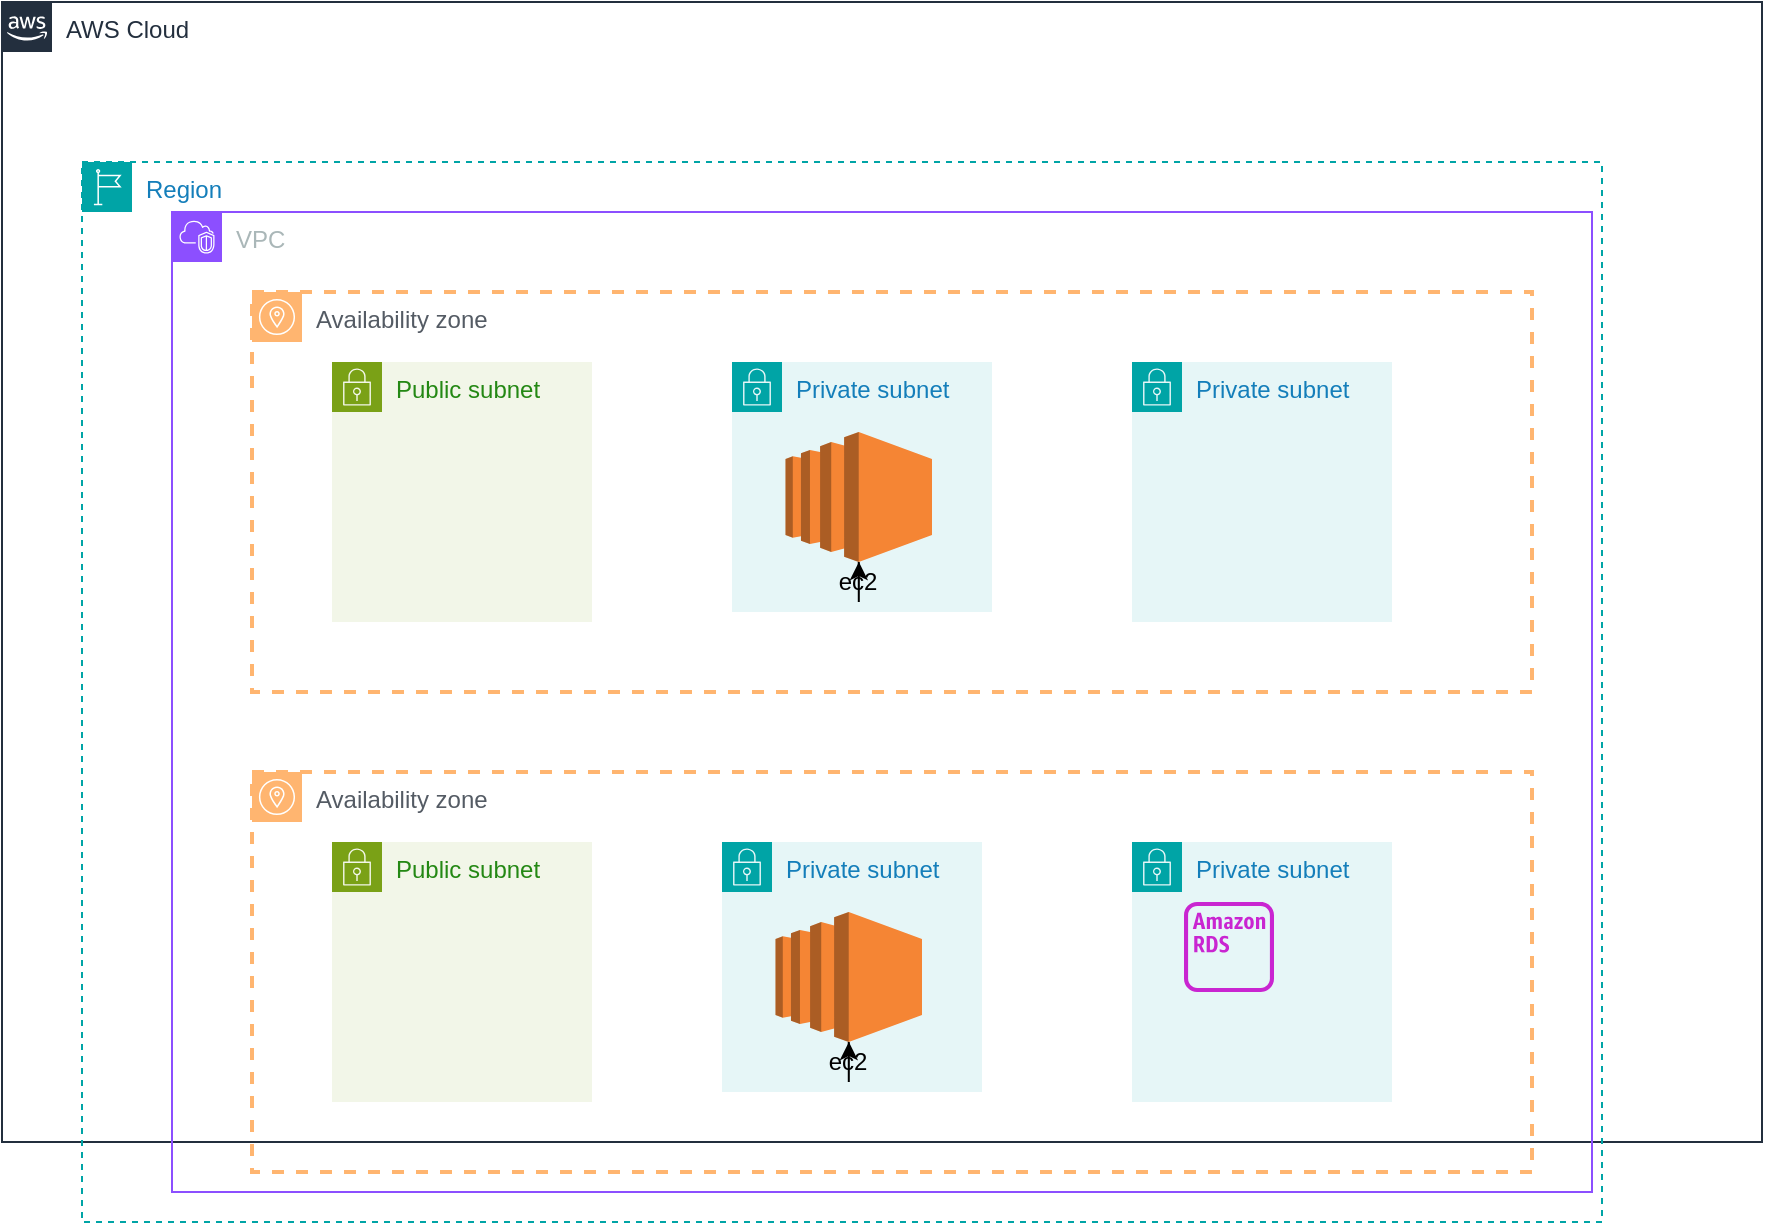 <mxfile version="24.5.2" type="device">
  <diagram name="Page-1" id="-KsBf5FWpyYS4JY7O0eV">
    <mxGraphModel dx="1900" dy="534" grid="1" gridSize="10" guides="1" tooltips="1" connect="1" arrows="1" fold="1" page="1" pageScale="1" pageWidth="850" pageHeight="1100" math="0" shadow="0">
      <root>
        <mxCell id="0" />
        <mxCell id="1" parent="0" />
        <mxCell id="qM04f7ag3xPf2gGg9zvM-4" value="AWS Cloud" style="points=[[0,0],[0.25,0],[0.5,0],[0.75,0],[1,0],[1,0.25],[1,0.5],[1,0.75],[1,1],[0.75,1],[0.5,1],[0.25,1],[0,1],[0,0.75],[0,0.5],[0,0.25]];outlineConnect=0;gradientColor=none;html=1;whiteSpace=wrap;fontSize=12;fontStyle=0;container=1;pointerEvents=0;collapsible=0;recursiveResize=0;shape=mxgraph.aws4.group;grIcon=mxgraph.aws4.group_aws_cloud_alt;strokeColor=#232F3E;fillColor=none;verticalAlign=top;align=left;spacingLeft=30;fontColor=#232F3E;dashed=0;" vertex="1" parent="1">
          <mxGeometry x="-80" y="200" width="880" height="570" as="geometry" />
        </mxCell>
        <mxCell id="qM04f7ag3xPf2gGg9zvM-5" value="Region" style="points=[[0,0],[0.25,0],[0.5,0],[0.75,0],[1,0],[1,0.25],[1,0.5],[1,0.75],[1,1],[0.75,1],[0.5,1],[0.25,1],[0,1],[0,0.75],[0,0.5],[0,0.25]];outlineConnect=0;gradientColor=none;html=1;whiteSpace=wrap;fontSize=12;fontStyle=0;container=1;pointerEvents=0;collapsible=0;recursiveResize=0;shape=mxgraph.aws4.group;grIcon=mxgraph.aws4.group_region;strokeColor=#00A4A6;fillColor=none;verticalAlign=top;align=left;spacingLeft=30;fontColor=#147EBA;dashed=1;" vertex="1" parent="qM04f7ag3xPf2gGg9zvM-4">
          <mxGeometry x="40" y="80" width="760" height="530" as="geometry" />
        </mxCell>
        <mxCell id="qM04f7ag3xPf2gGg9zvM-6" value="VPC" style="points=[[0,0],[0.25,0],[0.5,0],[0.75,0],[1,0],[1,0.25],[1,0.5],[1,0.75],[1,1],[0.75,1],[0.5,1],[0.25,1],[0,1],[0,0.75],[0,0.5],[0,0.25]];outlineConnect=0;gradientColor=none;html=1;whiteSpace=wrap;fontSize=12;fontStyle=0;container=1;pointerEvents=0;collapsible=0;recursiveResize=0;shape=mxgraph.aws4.group;grIcon=mxgraph.aws4.group_vpc2;strokeColor=#8C4FFF;fillColor=none;verticalAlign=top;align=left;spacingLeft=30;fontColor=#AAB7B8;dashed=0;" vertex="1" parent="1">
          <mxGeometry x="5" y="305" width="710" height="490" as="geometry" />
        </mxCell>
        <mxCell id="qM04f7ag3xPf2gGg9zvM-7" value="Availability zone" style="sketch=0;outlineConnect=0;gradientColor=none;html=1;whiteSpace=wrap;fontSize=12;fontStyle=0;shape=mxgraph.aws4.group;grIcon=mxgraph.aws4.group_availability_zone;strokeColor=#FFB570;fillColor=none;verticalAlign=top;align=left;spacingLeft=30;fontColor=#545B64;dashed=1;strokeWidth=2;" vertex="1" parent="qM04f7ag3xPf2gGg9zvM-6">
          <mxGeometry x="40" y="40" width="640" height="200" as="geometry" />
        </mxCell>
        <mxCell id="qM04f7ag3xPf2gGg9zvM-14" value="Private subnet" style="points=[[0,0],[0.25,0],[0.5,0],[0.75,0],[1,0],[1,0.25],[1,0.5],[1,0.75],[1,1],[0.75,1],[0.5,1],[0.25,1],[0,1],[0,0.75],[0,0.5],[0,0.25]];outlineConnect=0;gradientColor=none;html=1;whiteSpace=wrap;fontSize=12;fontStyle=0;container=1;pointerEvents=0;collapsible=0;recursiveResize=0;shape=mxgraph.aws4.group;grIcon=mxgraph.aws4.group_security_group;grStroke=0;strokeColor=#00A4A6;fillColor=#E6F6F7;verticalAlign=top;align=left;spacingLeft=30;fontColor=#147EBA;dashed=0;" vertex="1" parent="qM04f7ag3xPf2gGg9zvM-6">
          <mxGeometry x="280" y="75" width="130" height="125" as="geometry" />
        </mxCell>
        <mxCell id="qM04f7ag3xPf2gGg9zvM-23" value="" style="outlineConnect=0;dashed=0;verticalLabelPosition=bottom;verticalAlign=top;align=center;html=1;shape=mxgraph.aws3.ec2;fillColor=#F58534;gradientColor=none;" vertex="1" parent="qM04f7ag3xPf2gGg9zvM-14">
          <mxGeometry x="26.75" y="35" width="73.25" height="65" as="geometry" />
        </mxCell>
        <mxCell id="qM04f7ag3xPf2gGg9zvM-24" value="ec2" style="text;strokeColor=none;align=center;fillColor=none;html=1;verticalAlign=middle;whiteSpace=wrap;rounded=0;" vertex="1" parent="qM04f7ag3xPf2gGg9zvM-14">
          <mxGeometry x="18.38" y="100" width="90" height="20" as="geometry" />
        </mxCell>
        <mxCell id="qM04f7ag3xPf2gGg9zvM-25" style="edgeStyle=orthogonalEdgeStyle;rounded=0;orthogonalLoop=1;jettySize=auto;html=1;exitX=0.5;exitY=1;exitDx=0;exitDy=0;exitPerimeter=0;" edge="1" parent="qM04f7ag3xPf2gGg9zvM-14" source="qM04f7ag3xPf2gGg9zvM-23" target="qM04f7ag3xPf2gGg9zvM-23">
          <mxGeometry relative="1" as="geometry" />
        </mxCell>
        <mxCell id="qM04f7ag3xPf2gGg9zvM-15" value="Private subnet" style="points=[[0,0],[0.25,0],[0.5,0],[0.75,0],[1,0],[1,0.25],[1,0.5],[1,0.75],[1,1],[0.75,1],[0.5,1],[0.25,1],[0,1],[0,0.75],[0,0.5],[0,0.25]];outlineConnect=0;gradientColor=none;html=1;whiteSpace=wrap;fontSize=12;fontStyle=0;container=1;pointerEvents=0;collapsible=0;recursiveResize=0;shape=mxgraph.aws4.group;grIcon=mxgraph.aws4.group_security_group;grStroke=0;strokeColor=#00A4A6;fillColor=#E6F6F7;verticalAlign=top;align=left;spacingLeft=30;fontColor=#147EBA;dashed=0;" vertex="1" parent="qM04f7ag3xPf2gGg9zvM-6">
          <mxGeometry x="480" y="75" width="130" height="130" as="geometry" />
        </mxCell>
        <mxCell id="qM04f7ag3xPf2gGg9zvM-18" value="Public subnet" style="points=[[0,0],[0.25,0],[0.5,0],[0.75,0],[1,0],[1,0.25],[1,0.5],[1,0.75],[1,1],[0.75,1],[0.5,1],[0.25,1],[0,1],[0,0.75],[0,0.5],[0,0.25]];outlineConnect=0;gradientColor=none;html=1;whiteSpace=wrap;fontSize=12;fontStyle=0;container=1;pointerEvents=0;collapsible=0;recursiveResize=0;shape=mxgraph.aws4.group;grIcon=mxgraph.aws4.group_security_group;grStroke=0;strokeColor=#7AA116;fillColor=#F2F6E8;verticalAlign=top;align=left;spacingLeft=30;fontColor=#248814;dashed=0;" vertex="1" parent="qM04f7ag3xPf2gGg9zvM-6">
          <mxGeometry x="80" y="75" width="130" height="130" as="geometry" />
        </mxCell>
        <mxCell id="qM04f7ag3xPf2gGg9zvM-19" value="Availability zone" style="sketch=0;outlineConnect=0;gradientColor=none;html=1;whiteSpace=wrap;fontSize=12;fontStyle=0;shape=mxgraph.aws4.group;grIcon=mxgraph.aws4.group_availability_zone;strokeColor=#FFB570;fillColor=none;verticalAlign=top;align=left;spacingLeft=30;fontColor=#545B64;dashed=1;strokeWidth=2;" vertex="1" parent="qM04f7ag3xPf2gGg9zvM-6">
          <mxGeometry x="40" y="280" width="640" height="200" as="geometry" />
        </mxCell>
        <mxCell id="qM04f7ag3xPf2gGg9zvM-20" value="Public subnet" style="points=[[0,0],[0.25,0],[0.5,0],[0.75,0],[1,0],[1,0.25],[1,0.5],[1,0.75],[1,1],[0.75,1],[0.5,1],[0.25,1],[0,1],[0,0.75],[0,0.5],[0,0.25]];outlineConnect=0;gradientColor=none;html=1;whiteSpace=wrap;fontSize=12;fontStyle=0;container=1;pointerEvents=0;collapsible=0;recursiveResize=0;shape=mxgraph.aws4.group;grIcon=mxgraph.aws4.group_security_group;grStroke=0;strokeColor=#7AA116;fillColor=#F2F6E8;verticalAlign=top;align=left;spacingLeft=30;fontColor=#248814;dashed=0;" vertex="1" parent="qM04f7ag3xPf2gGg9zvM-6">
          <mxGeometry x="80" y="315" width="130" height="130" as="geometry" />
        </mxCell>
        <mxCell id="qM04f7ag3xPf2gGg9zvM-22" value="Private subnet" style="points=[[0,0],[0.25,0],[0.5,0],[0.75,0],[1,0],[1,0.25],[1,0.5],[1,0.75],[1,1],[0.75,1],[0.5,1],[0.25,1],[0,1],[0,0.75],[0,0.5],[0,0.25]];outlineConnect=0;gradientColor=none;html=1;whiteSpace=wrap;fontSize=12;fontStyle=0;container=1;pointerEvents=0;collapsible=0;recursiveResize=0;shape=mxgraph.aws4.group;grIcon=mxgraph.aws4.group_security_group;grStroke=0;strokeColor=#00A4A6;fillColor=#E6F6F7;verticalAlign=top;align=left;spacingLeft=30;fontColor=#147EBA;dashed=0;" vertex="1" parent="qM04f7ag3xPf2gGg9zvM-6">
          <mxGeometry x="480" y="315" width="130" height="130" as="geometry" />
        </mxCell>
        <mxCell id="qM04f7ag3xPf2gGg9zvM-30" value="Private subnet" style="points=[[0,0],[0.25,0],[0.5,0],[0.75,0],[1,0],[1,0.25],[1,0.5],[1,0.75],[1,1],[0.75,1],[0.5,1],[0.25,1],[0,1],[0,0.75],[0,0.5],[0,0.25]];outlineConnect=0;gradientColor=none;html=1;whiteSpace=wrap;fontSize=12;fontStyle=0;container=1;pointerEvents=0;collapsible=0;recursiveResize=0;shape=mxgraph.aws4.group;grIcon=mxgraph.aws4.group_security_group;grStroke=0;strokeColor=#00A4A6;fillColor=#E6F6F7;verticalAlign=top;align=left;spacingLeft=30;fontColor=#147EBA;dashed=0;" vertex="1" parent="qM04f7ag3xPf2gGg9zvM-6">
          <mxGeometry x="275" y="315" width="130" height="125" as="geometry" />
        </mxCell>
        <mxCell id="qM04f7ag3xPf2gGg9zvM-31" value="" style="outlineConnect=0;dashed=0;verticalLabelPosition=bottom;verticalAlign=top;align=center;html=1;shape=mxgraph.aws3.ec2;fillColor=#F58534;gradientColor=none;" vertex="1" parent="qM04f7ag3xPf2gGg9zvM-30">
          <mxGeometry x="26.75" y="35" width="73.25" height="65" as="geometry" />
        </mxCell>
        <mxCell id="qM04f7ag3xPf2gGg9zvM-32" value="ec2" style="text;strokeColor=none;align=center;fillColor=none;html=1;verticalAlign=middle;whiteSpace=wrap;rounded=0;" vertex="1" parent="qM04f7ag3xPf2gGg9zvM-30">
          <mxGeometry x="18.38" y="100" width="90" height="20" as="geometry" />
        </mxCell>
        <mxCell id="qM04f7ag3xPf2gGg9zvM-33" style="edgeStyle=orthogonalEdgeStyle;rounded=0;orthogonalLoop=1;jettySize=auto;html=1;exitX=0.5;exitY=1;exitDx=0;exitDy=0;exitPerimeter=0;" edge="1" parent="qM04f7ag3xPf2gGg9zvM-30" source="qM04f7ag3xPf2gGg9zvM-31" target="qM04f7ag3xPf2gGg9zvM-31">
          <mxGeometry relative="1" as="geometry" />
        </mxCell>
        <mxCell id="qM04f7ag3xPf2gGg9zvM-34" value="" style="sketch=0;outlineConnect=0;fontColor=#232F3E;gradientColor=none;fillColor=#C925D1;strokeColor=none;dashed=0;verticalLabelPosition=bottom;verticalAlign=top;align=center;html=1;fontSize=12;fontStyle=0;aspect=fixed;pointerEvents=1;shape=mxgraph.aws4.rds_instance_alt;" vertex="1" parent="qM04f7ag3xPf2gGg9zvM-6">
          <mxGeometry x="506" y="345" width="45" height="45" as="geometry" />
        </mxCell>
      </root>
    </mxGraphModel>
  </diagram>
</mxfile>
